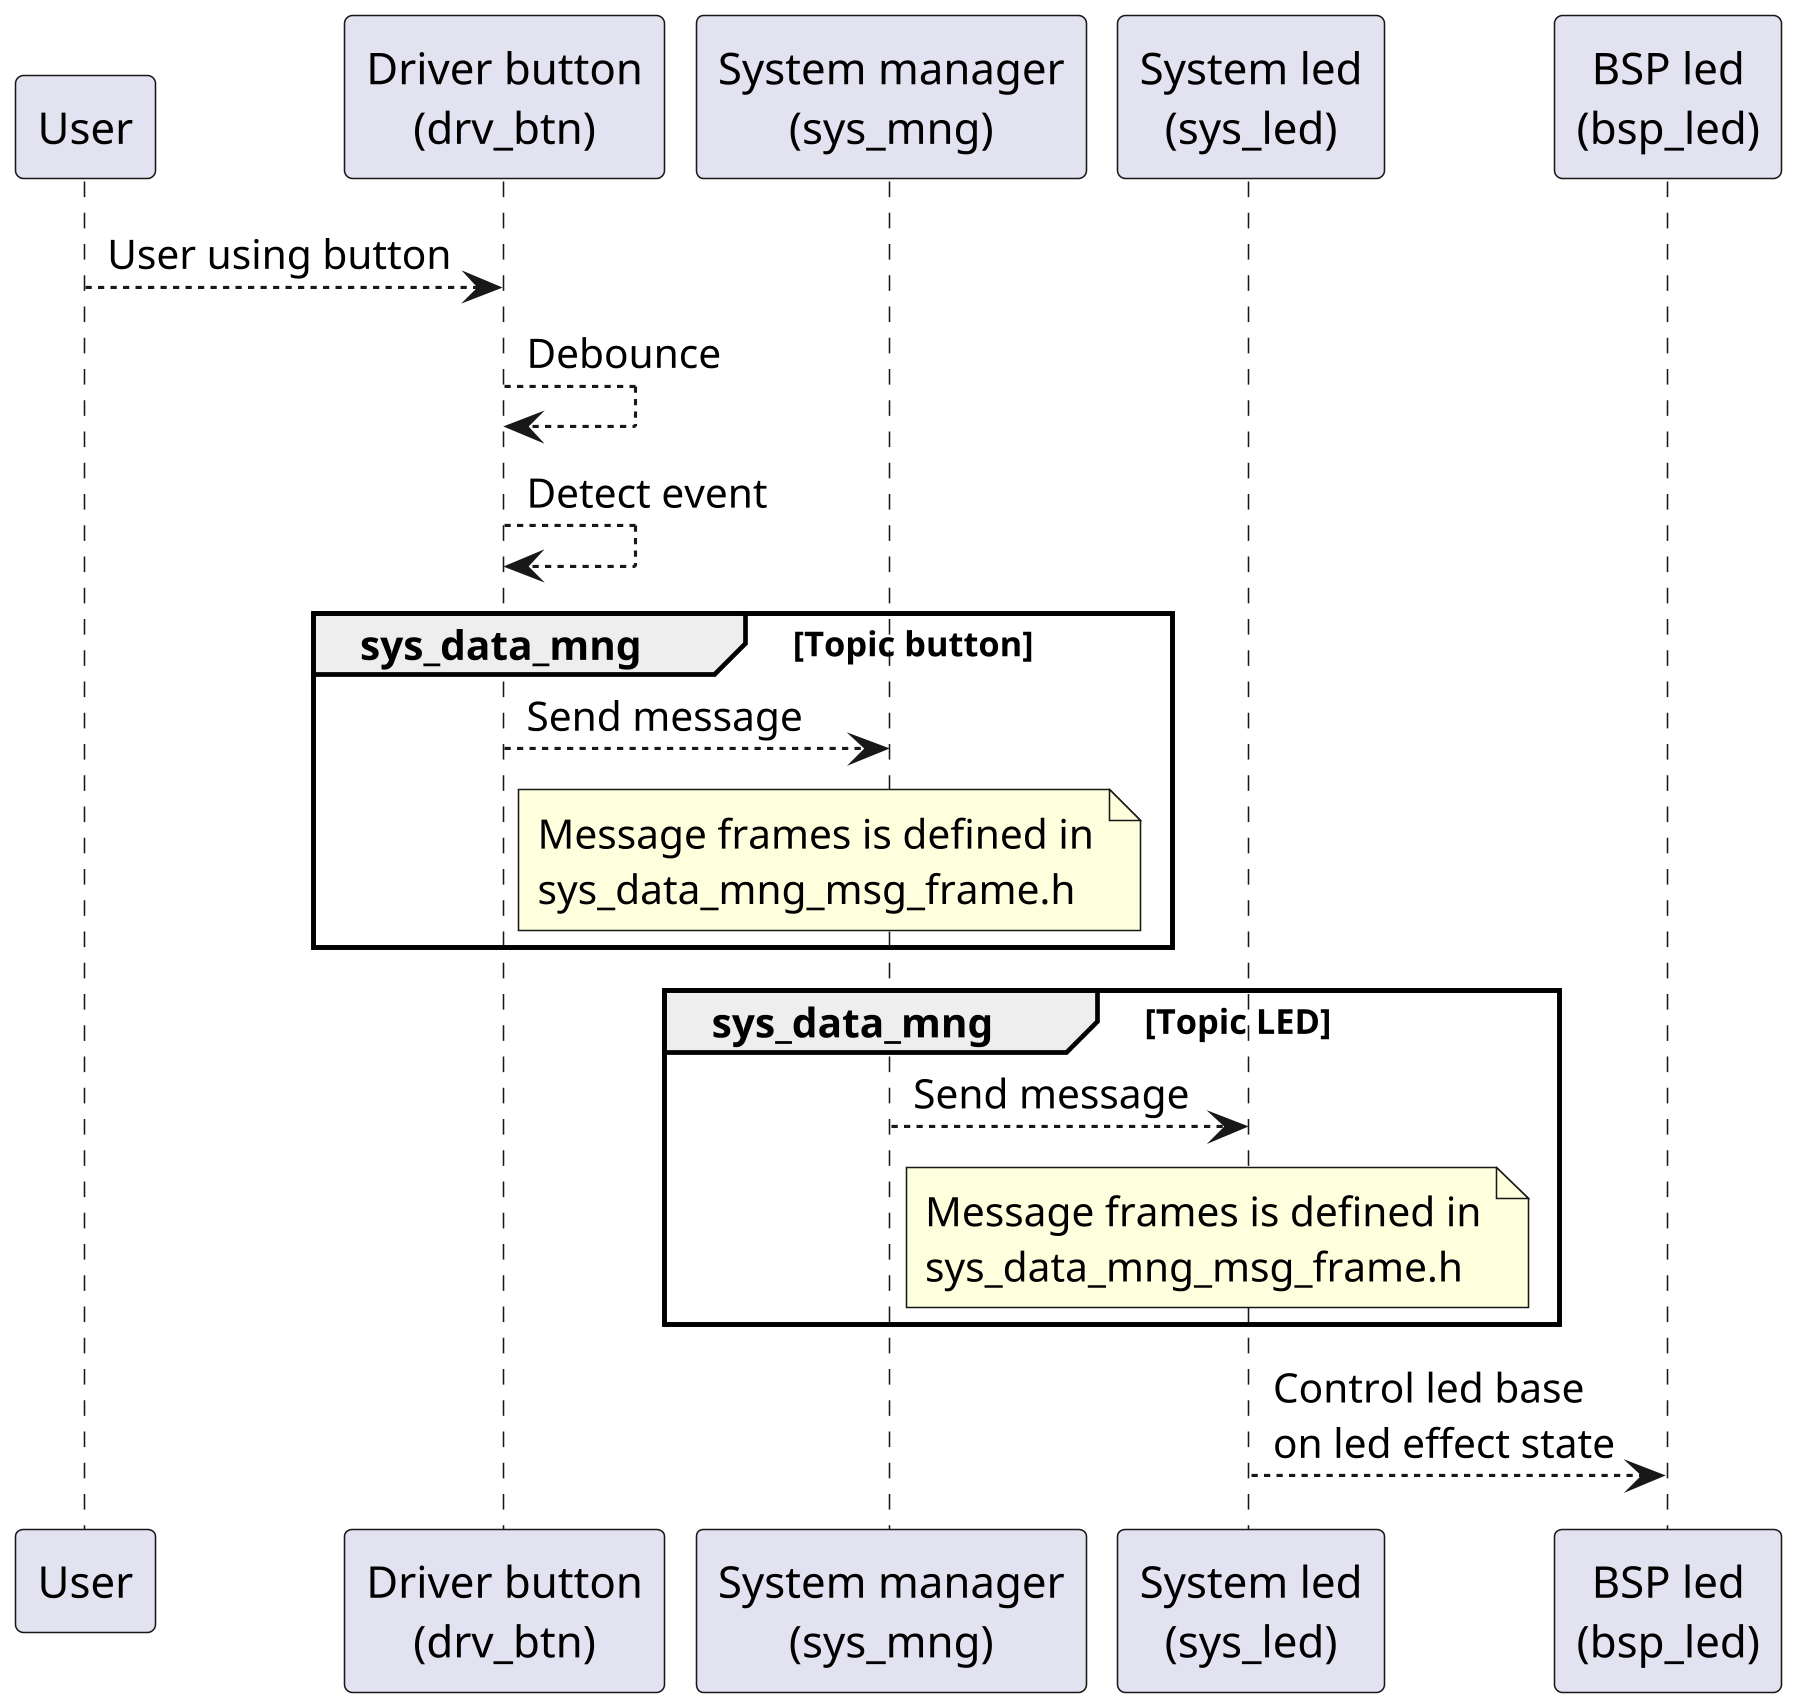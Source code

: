 @startuml

participant USER as "User"
participant DRV_BTN as "Driver button\n(drv_btn)"
participant SYS_MNG as "System manager\n(sys_mng)"
participant SYS_LED as "System led\n(sys_led)"
participant BSP_LED as "BSP led\n(bsp_led)"

skinparam dpi 300

USER    --> DRV_BTN: User using button

DRV_BTN --> DRV_BTN: Debounce

DRV_BTN --> DRV_BTN: Detect event

group sys_data_mng [Topic button]
  DRV_BTN --> SYS_MNG: Send message
  note right of DRV_BTN
    Message frames is defined in
    sys_data_mng_msg_frame.h
  end note
end

group sys_data_mng [Topic LED]
  SYS_MNG --> SYS_LED: Send message
  note right of SYS_MNG
    Message frames is defined in
    sys_data_mng_msg_frame.h
  end note
end

SYS_LED --> BSP_LED: Control led base\non led effect state

@enduml